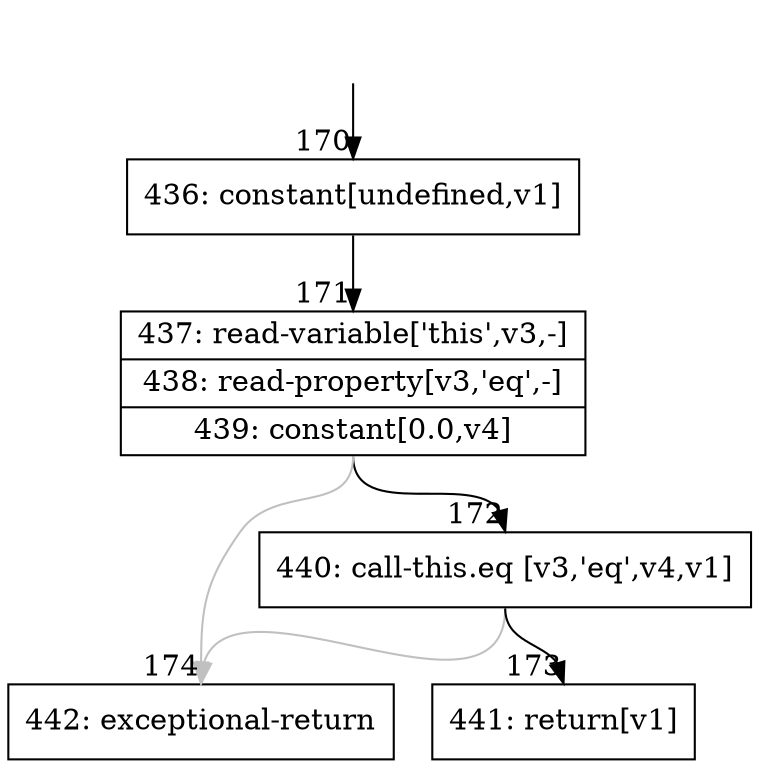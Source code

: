 digraph {
rankdir="TD"
BB_entry14[shape=none,label=""];
BB_entry14 -> BB170 [tailport=s, headport=n, headlabel="    170"]
BB170 [shape=record label="{436: constant[undefined,v1]}" ] 
BB170 -> BB171 [tailport=s, headport=n, headlabel="      171"]
BB171 [shape=record label="{437: read-variable['this',v3,-]|438: read-property[v3,'eq',-]|439: constant[0.0,v4]}" ] 
BB171 -> BB172 [tailport=s, headport=n, headlabel="      172"]
BB171 -> BB174 [tailport=s, headport=n, color=gray, headlabel="      174"]
BB172 [shape=record label="{440: call-this.eq [v3,'eq',v4,v1]}" ] 
BB172 -> BB173 [tailport=s, headport=n, headlabel="      173"]
BB172 -> BB174 [tailport=s, headport=n, color=gray]
BB173 [shape=record label="{441: return[v1]}" ] 
BB174 [shape=record label="{442: exceptional-return}" ] 
}
